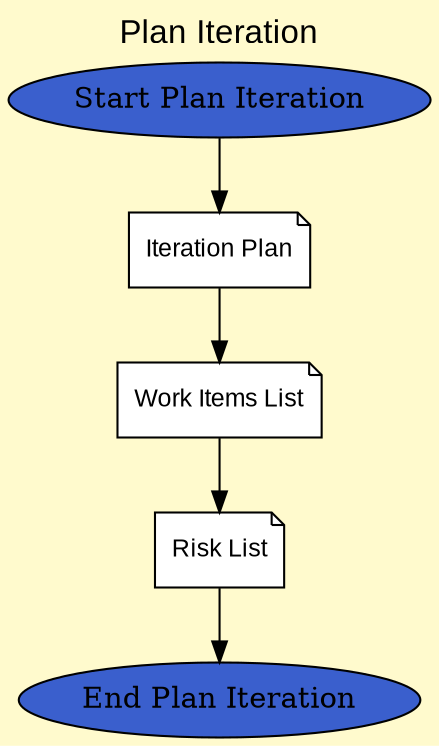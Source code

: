 digraph planIteration {
  graph [
    fontsize = 16,
    fontname = Arial,
    label = "Plan Iteration",
    labelloc = t,
    bgcolor = "lemonchiffon"
  ];
  
    "Task Start 1 2 2 1 5 0 0 Plan Iteration |" -> "Task Artifact 1 2 2 1 5 6 0 Iteration Plan |";
	"Task Artifact 1 2 2 1 5 6 0 Iteration Plan |" -> "Task Artifact 1 2 2 1 5 9 0 Work Items List |";
	"Task Artifact 1 2 2 1 5 9 0 Work Items List |" -> "Task Artifact 1 2 2 1 5 8 0 Risk List |";
	"Task Artifact 1 2 2 1 5 8 0 Risk List |" -> "Task End 1 2 2 1 5 0 0 Plan Iteration |";

	"Task Start 1 2 2 1 5 0 0 Plan Iteration |" [shape=ellipse,label="Start Plan Iteration",fillcolor =royalblue3,style=filled];
	"Task End 1 2 2 1 5 0 0 Plan Iteration |" [shape=ellipse,label="End Plan Iteration",fillcolor =royalblue3,style=filled];

	"Task Artifact 1 2 2 1 5 6 0 Iteration Plan |" [shape=note,label="Iteration Plan",fillcolor=white,style=filled,fontname = Arial,fontsize = 12,URL = "./Artifacts/IterationPlan/iterationPlan.html"];
	"Task Artifact 1 2 2 1 5 9 0 Work Items List |" [shape=note,label="Work Items List",fillcolor=white,style=filled,fontname = Arial,fontsize = 12,URL = "./Artifacts/WorkItemsList/workItemsList.html"];
	"Task Artifact 1 2 2 1 5 8 0 Risk List |" [shape=note,label="Risk List",fillcolor=white,style=filled,fontname = Arial,fontsize = 12,URL = "./Artifacts/RiskList/riskList.html"];

}